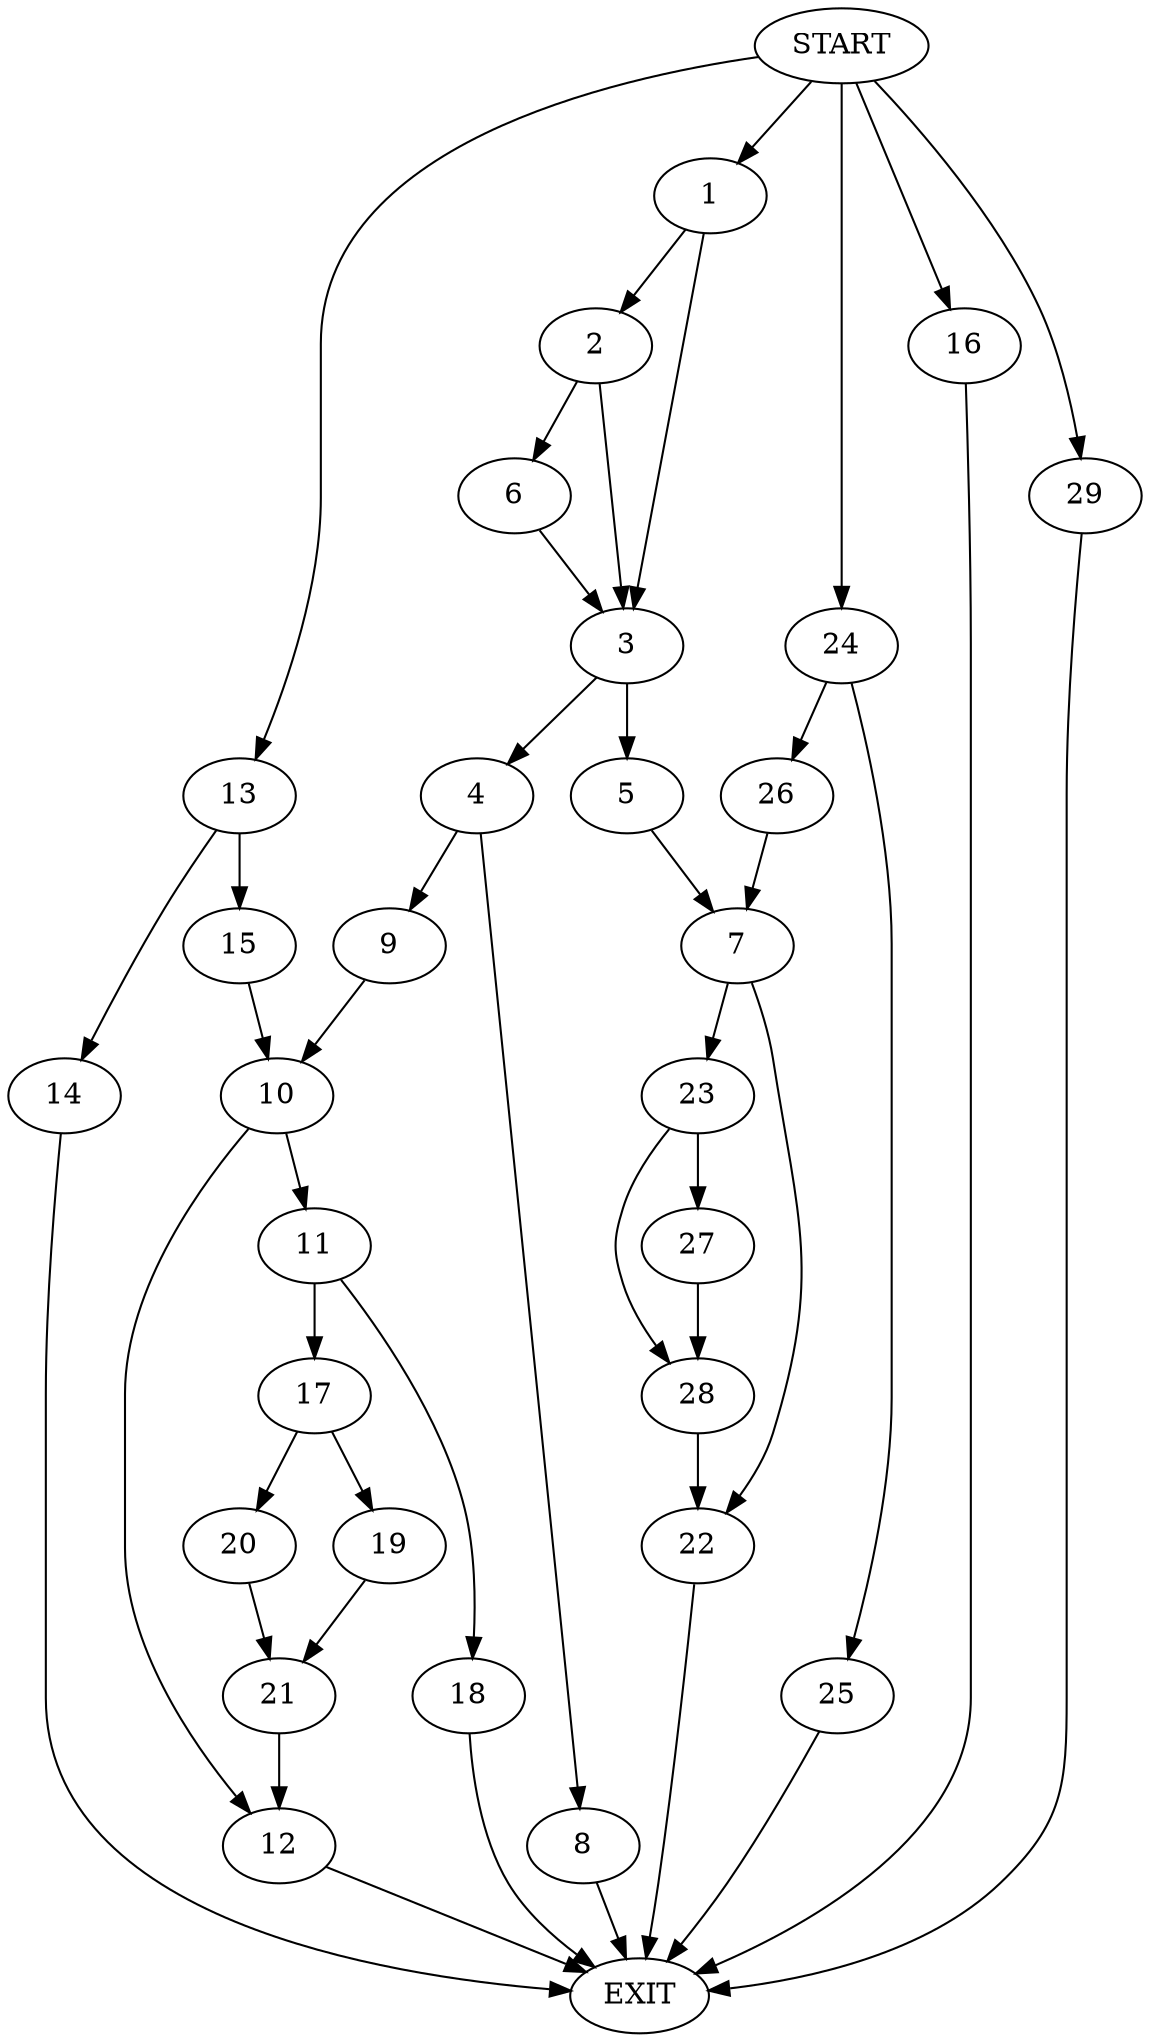 digraph {
0 [label="START"]
30 [label="EXIT"]
0 -> 1
1 -> 2
1 -> 3
3 -> 4
3 -> 5
2 -> 3
2 -> 6
6 -> 3
5 -> 7
4 -> 8
4 -> 9
8 -> 30
9 -> 10
10 -> 11
10 -> 12
0 -> 13
13 -> 14
13 -> 15
15 -> 10
14 -> 30
0 -> 16
16 -> 30
12 -> 30
11 -> 17
11 -> 18
18 -> 30
17 -> 19
17 -> 20
20 -> 21
19 -> 21
21 -> 12
7 -> 22
7 -> 23
0 -> 24
24 -> 25
24 -> 26
26 -> 7
25 -> 30
23 -> 27
23 -> 28
22 -> 30
27 -> 28
28 -> 22
0 -> 29
29 -> 30
}
